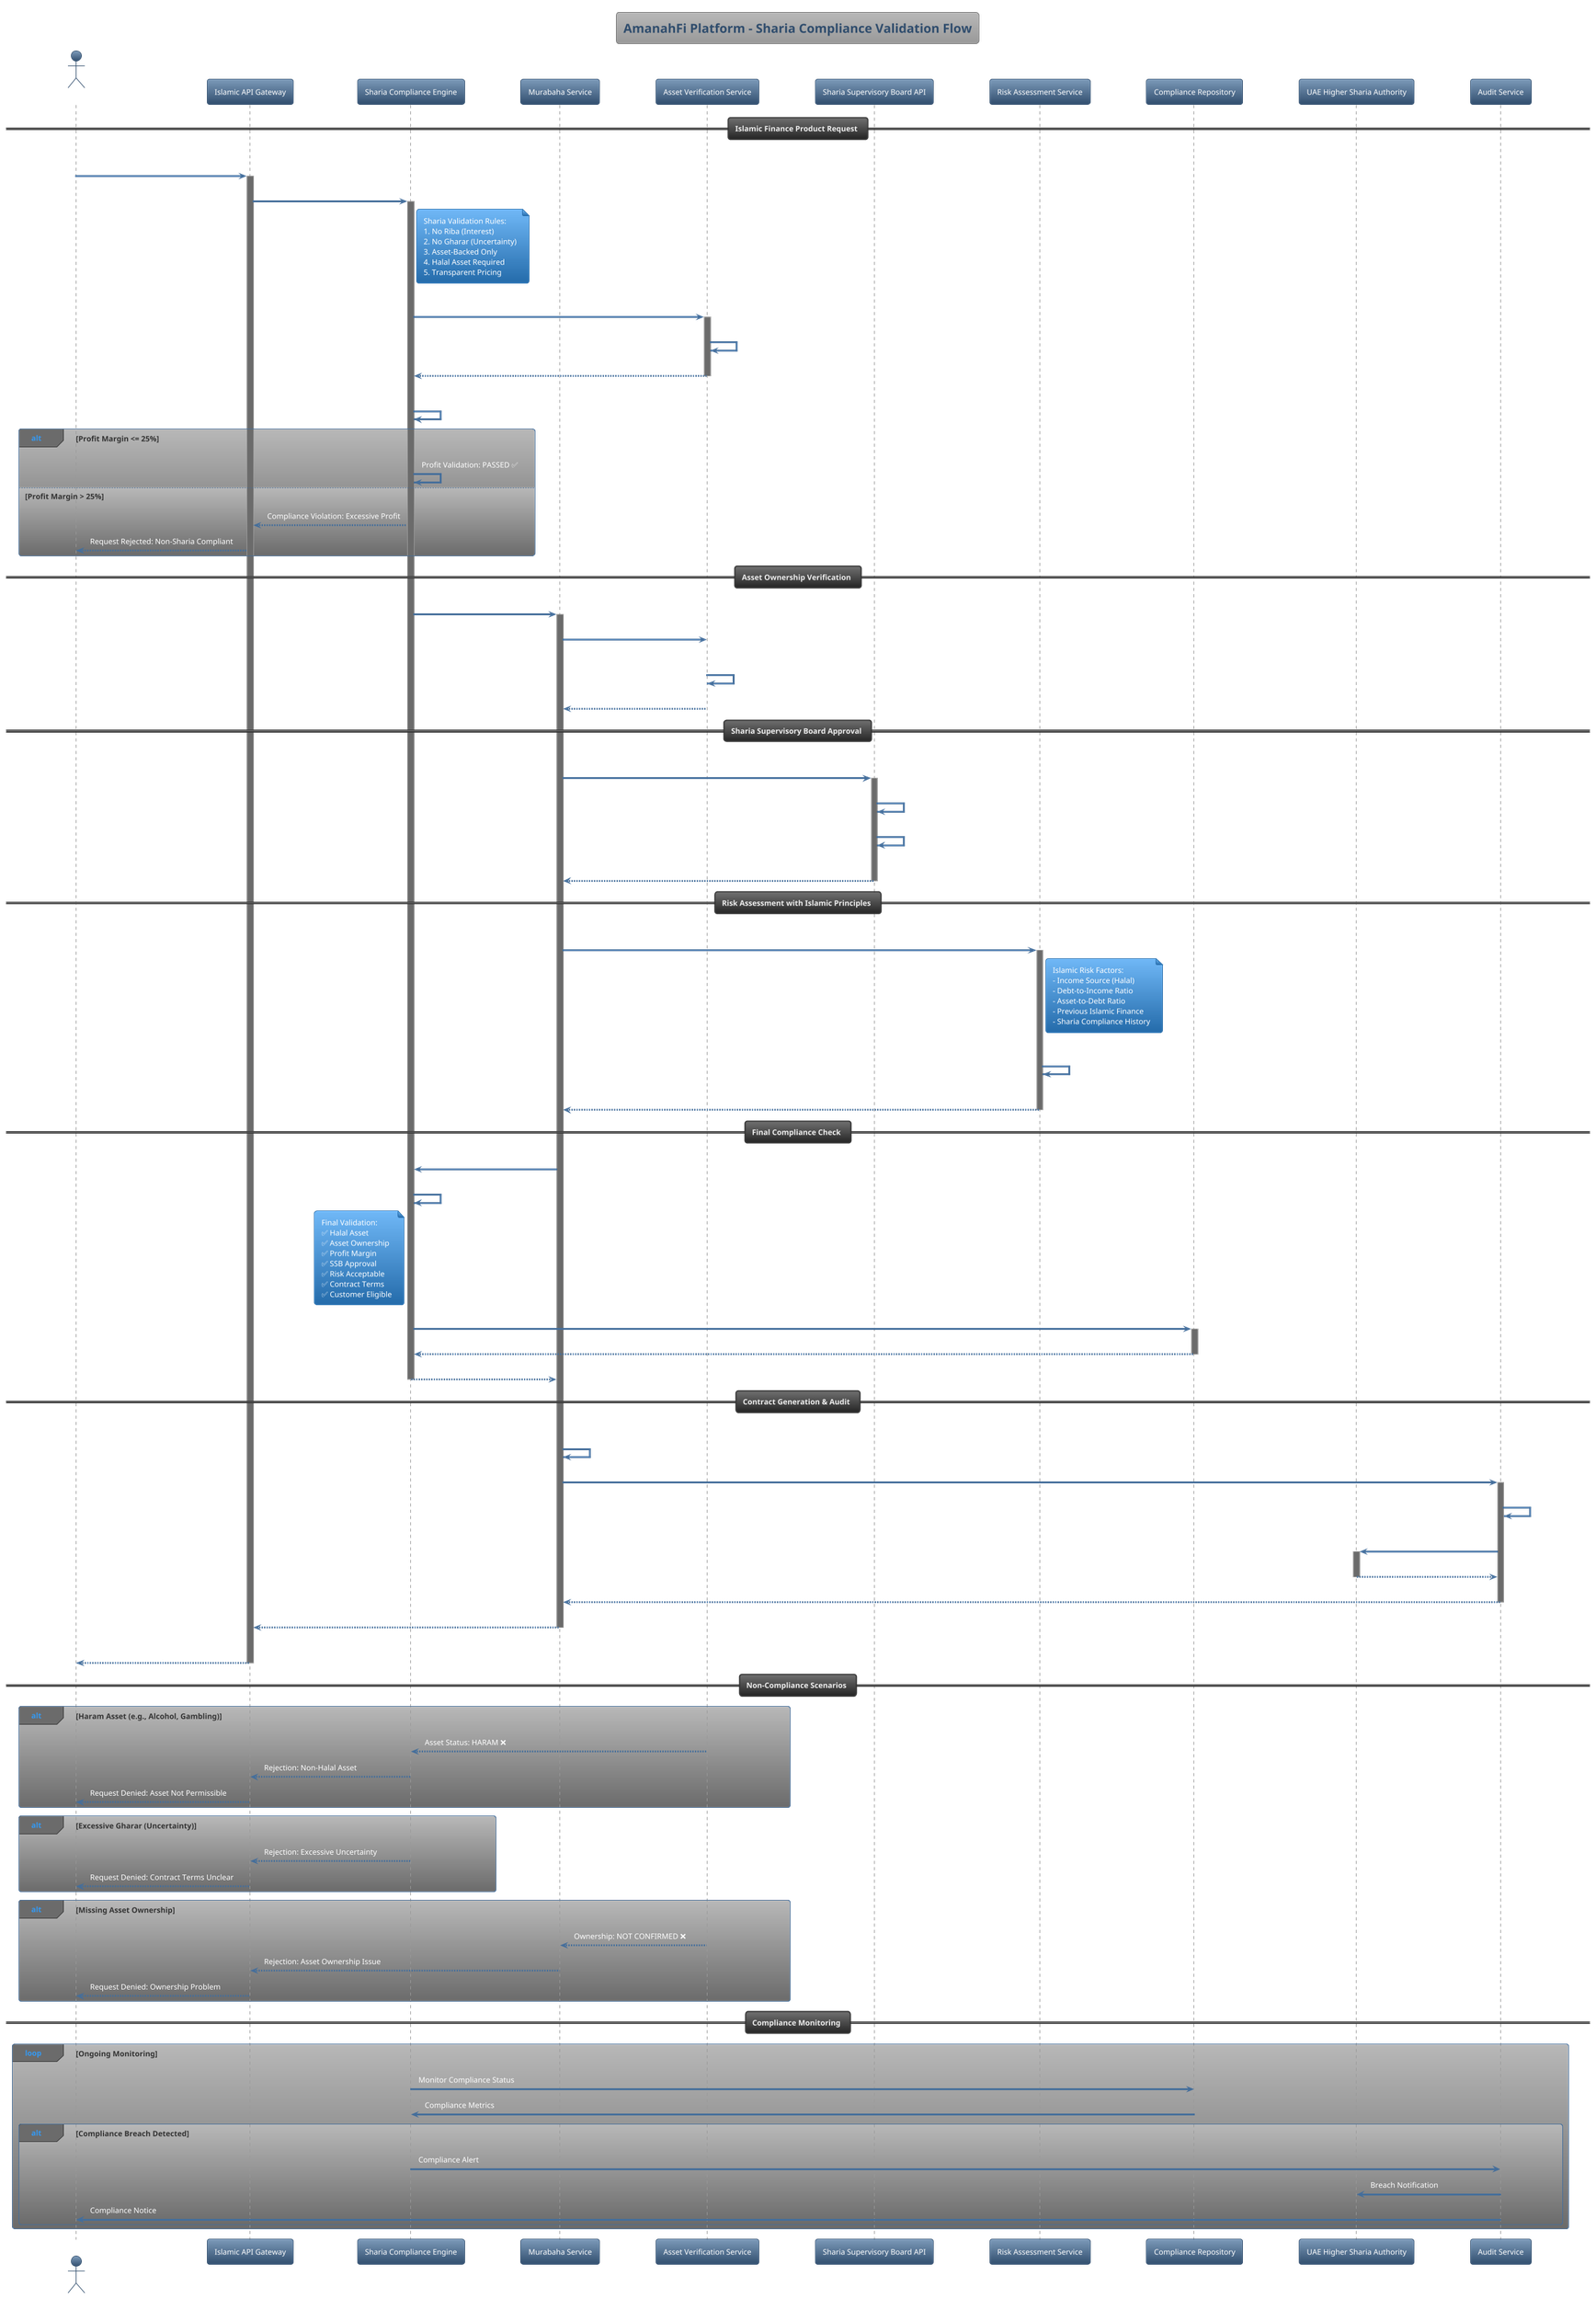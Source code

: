 @startuml sharia-compliance-flow
!theme spacelab

title AmanahFi Platform - Sharia Compliance Validation Flow

actor "Islamic Banking Customer" as Customer
participant "Islamic API Gateway" as Gateway
participant "Sharia Compliance Engine" as ShariaEngine
participant "Murabaha Service" as MurabahaService
participant "Asset Verification Service" as AssetService
participant "Sharia Supervisory Board API" as SSB
participant "Risk Assessment Service" as RiskService
participant "Compliance Repository" as ComplianceDB
participant "UAE Higher Sharia Authority" as HSA
participant "Audit Service" as AuditService

== Islamic Finance Product Request ==

Customer -> Gateway : Request Murabaha Financing\n(Asset: Toyota Camry, Amount: 80,000 AED)
activate Gateway

Gateway -> ShariaEngine : Validate Islamic Finance Request
activate ShariaEngine

note right of ShariaEngine : Sharia Validation Rules:\n1. No Riba (Interest)\n2. No Gharar (Uncertainty)\n3. Asset-Backed Only\n4. Halal Asset Required\n5. Transparent Pricing

ShariaEngine -> AssetService : Verify Asset Permissibility\n(Toyota Camry)
activate AssetService

AssetService -> AssetService : Check Halal Asset Database
AssetService --> ShariaEngine : Asset Status: HALAL ✅
deactivate AssetService

ShariaEngine -> ShariaEngine : Validate Profit Margin\n(Max 25% allowed)

alt Profit Margin <= 25%
    ShariaEngine -> ShariaEngine : Profit Validation: PASSED ✅
else Profit Margin > 25%
    ShariaEngine --> Gateway : Compliance Violation: Excessive Profit
    Gateway --> Customer : Request Rejected: Non-Sharia Compliant
end

== Asset Ownership Verification ==

ShariaEngine -> MurabahaService : Initiate Asset Purchase Process
activate MurabahaService

MurabahaService -> AssetService : Verify Asset Ownership Transfer
AssetService -> AssetService : Confirm Bank Ownership\n(Required for Murabaha)
AssetService --> MurabahaService : Ownership Status: CONFIRMED ✅

== Sharia Supervisory Board Approval ==

MurabahaService -> SSB : Request Contract Approval\n(Murabaha Terms)
activate SSB

SSB -> SSB : Review Contract Terms
SSB -> SSB : Validate Sharia Compliance
SSB --> MurabahaService : Approval Status: APPROVED ✅\n(Reference: SSB-2024-001)
deactivate SSB

== Risk Assessment with Islamic Principles ==

MurabahaService -> RiskService : Assess Customer Risk\n(Islamic Factors)
activate RiskService

note right of RiskService : Islamic Risk Factors:\n- Income Source (Halal)\n- Debt-to-Income Ratio\n- Asset-to-Debt Ratio\n- Previous Islamic Finance\n- Sharia Compliance History

RiskService -> RiskService : Calculate Risk Score\n(Islamic Banking Model)
RiskService --> MurabahaService : Risk Assessment: ACCEPTABLE ✅\n(Score: 720/1000)
deactivate RiskService

== Final Compliance Check ==

MurabahaService -> ShariaEngine : Final Compliance Validation
ShariaEngine -> ShariaEngine : Comprehensive Sharia Check

note left of ShariaEngine : Final Validation:\n✅ Halal Asset\n✅ Asset Ownership\n✅ Profit Margin\n✅ SSB Approval\n✅ Risk Acceptable\n✅ Contract Terms\n✅ Customer Eligible

ShariaEngine -> ComplianceDB : Store Compliance Record
activate ComplianceDB
ComplianceDB --> ShariaEngine : Compliance ID: COMP-2024-001
deactivate ComplianceDB

ShariaEngine --> MurabahaService : Final Approval: GRANTED ✅
deactivate ShariaEngine

== Contract Generation & Audit ==

MurabahaService -> MurabahaService : Generate Islamic Contract\n(Murabaha Agreement)

MurabahaService -> AuditService : Log Compliance Event
activate AuditService
AuditService -> AuditService : Create Audit Trail
AuditService -> HSA : Submit Compliance Report\n(If Required)
activate HSA
HSA --> AuditService : Report Acknowledged
deactivate HSA
AuditService --> MurabahaService : Audit Complete
deactivate AuditService

MurabahaService --> Gateway : Contract Ready for Signing
deactivate MurabahaService

Gateway --> Customer : Murabaha Contract Approved\n(Sharia Compliant ✅)
deactivate Gateway

== Non-Compliance Scenarios ==

alt Haram Asset (e.g., Alcohol, Gambling)
    AssetService --> ShariaEngine : Asset Status: HARAM ❌
    ShariaEngine --> Gateway : Rejection: Non-Halal Asset
    Gateway --> Customer : Request Denied: Asset Not Permissible
end

alt Excessive Gharar (Uncertainty)
    ShariaEngine --> Gateway : Rejection: Excessive Uncertainty
    Gateway --> Customer : Request Denied: Contract Terms Unclear
end

alt Missing Asset Ownership
    AssetService --> MurabahaService : Ownership: NOT CONFIRMED ❌
    MurabahaService --> Gateway : Rejection: Asset Ownership Issue
    Gateway --> Customer : Request Denied: Ownership Problem
end

== Compliance Monitoring ==

loop Ongoing Monitoring
    ShariaEngine -> ComplianceDB : Monitor Compliance Status
    ComplianceDB -> ShariaEngine : Compliance Metrics
    
    alt Compliance Breach Detected
        ShariaEngine -> AuditService : Compliance Alert
        AuditService -> HSA : Breach Notification
        AuditService -> Customer : Compliance Notice
    end
end

@enduml